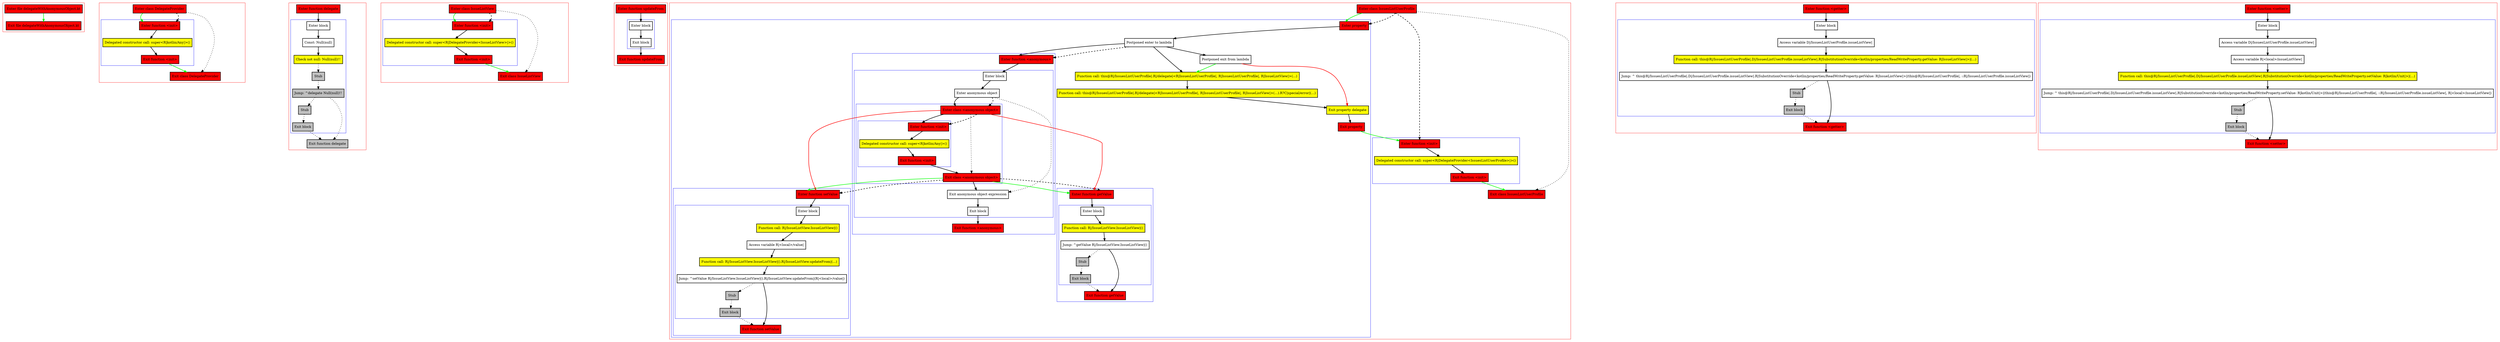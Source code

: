 digraph delegateWithAnonymousObject_kt {
    graph [nodesep=3]
    node [shape=box penwidth=2]
    edge [penwidth=2]

    subgraph cluster_0 {
        color=red
        0 [label="Enter file delegateWithAnonymousObject.kt" style="filled" fillcolor=red];
        1 [label="Exit file delegateWithAnonymousObject.kt" style="filled" fillcolor=red];
    }
    0 -> {1} [color=green];

    subgraph cluster_1 {
        color=red
        2 [label="Enter class DelegateProvider" style="filled" fillcolor=red];
        subgraph cluster_2 {
            color=blue
            3 [label="Enter function <init>" style="filled" fillcolor=red];
            4 [label="Delegated constructor call: super<R|kotlin/Any|>()" style="filled" fillcolor=yellow];
            5 [label="Exit function <init>" style="filled" fillcolor=red];
        }
        6 [label="Exit class DelegateProvider" style="filled" fillcolor=red];
    }
    2 -> {3} [color=green];
    2 -> {6} [style=dotted];
    2 -> {3} [style=dashed];
    3 -> {4};
    4 -> {5};
    5 -> {6} [color=green];

    subgraph cluster_3 {
        color=red
        7 [label="Enter function delegate" style="filled" fillcolor=red];
        subgraph cluster_4 {
            color=blue
            8 [label="Enter block"];
            9 [label="Const: Null(null)"];
            10 [label="Check not null: Null(null)!!" style="filled" fillcolor=yellow];
            11 [label="Stub" style="filled" fillcolor=gray];
            12 [label="Jump: ^delegate Null(null)!!" style="filled" fillcolor=gray];
            13 [label="Stub" style="filled" fillcolor=gray];
            14 [label="Exit block" style="filled" fillcolor=gray];
        }
        15 [label="Exit function delegate" style="filled" fillcolor=gray];
    }
    7 -> {8};
    8 -> {9};
    9 -> {10};
    10 -> {11} [style=dotted];
    11 -> {12} [style=dotted];
    12 -> {13 15} [style=dotted];
    13 -> {14} [style=dotted];
    14 -> {15} [style=dotted];

    subgraph cluster_5 {
        color=red
        16 [label="Enter class IssueListView" style="filled" fillcolor=red];
        subgraph cluster_6 {
            color=blue
            17 [label="Enter function <init>" style="filled" fillcolor=red];
            18 [label="Delegated constructor call: super<R|DelegateProvider<IssueListView>|>()" style="filled" fillcolor=yellow];
            19 [label="Exit function <init>" style="filled" fillcolor=red];
        }
        20 [label="Exit class IssueListView" style="filled" fillcolor=red];
    }
    16 -> {17} [color=green];
    16 -> {20} [style=dotted];
    16 -> {17} [style=dashed];
    17 -> {18};
    18 -> {19};
    19 -> {20} [color=green];

    subgraph cluster_7 {
        color=red
        21 [label="Enter function updateFrom" style="filled" fillcolor=red];
        subgraph cluster_8 {
            color=blue
            22 [label="Enter block"];
            23 [label="Exit block"];
        }
        24 [label="Exit function updateFrom" style="filled" fillcolor=red];
    }
    21 -> {22};
    22 -> {23};
    23 -> {24};

    subgraph cluster_9 {
        color=red
        25 [label="Enter class IssuesListUserProfile" style="filled" fillcolor=red];
        subgraph cluster_10 {
            color=blue
            26 [label="Enter property" style="filled" fillcolor=red];
            27 [label="Postponed enter to lambda"];
            subgraph cluster_11 {
                color=blue
                28 [label="Enter function <anonymous>" style="filled" fillcolor=red];
                subgraph cluster_12 {
                    color=blue
                    29 [label="Enter block"];
                    30 [label="Enter anonymous object"];
                    subgraph cluster_13 {
                        color=blue
                        31 [label="Enter class <anonymous object>" style="filled" fillcolor=red];
                        subgraph cluster_14 {
                            color=blue
                            32 [label="Enter function <init>" style="filled" fillcolor=red];
                            33 [label="Delegated constructor call: super<R|kotlin/Any|>()" style="filled" fillcolor=yellow];
                            34 [label="Exit function <init>" style="filled" fillcolor=red];
                        }
                        35 [label="Exit class <anonymous object>" style="filled" fillcolor=red];
                    }
                    36 [label="Exit anonymous object expression"];
                    37 [label="Exit block"];
                }
                38 [label="Exit function <anonymous>" style="filled" fillcolor=red];
            }
            subgraph cluster_15 {
                color=blue
                39 [label="Enter function setValue" style="filled" fillcolor=red];
                subgraph cluster_16 {
                    color=blue
                    40 [label="Enter block"];
                    41 [label="Function call: R|/IssueListView.IssueListView|()" style="filled" fillcolor=yellow];
                    42 [label="Access variable R|<local>/value|"];
                    43 [label="Function call: R|/IssueListView.IssueListView|().R|/IssueListView.updateFrom|(...)" style="filled" fillcolor=yellow];
                    44 [label="Jump: ^setValue R|/IssueListView.IssueListView|().R|/IssueListView.updateFrom|(R|<local>/value|)"];
                    45 [label="Stub" style="filled" fillcolor=gray];
                    46 [label="Exit block" style="filled" fillcolor=gray];
                }
                47 [label="Exit function setValue" style="filled" fillcolor=red];
            }
            subgraph cluster_17 {
                color=blue
                48 [label="Enter function getValue" style="filled" fillcolor=red];
                subgraph cluster_18 {
                    color=blue
                    49 [label="Enter block"];
                    50 [label="Function call: R|/IssueListView.IssueListView|()" style="filled" fillcolor=yellow];
                    51 [label="Jump: ^getValue R|/IssueListView.IssueListView|()"];
                    52 [label="Stub" style="filled" fillcolor=gray];
                    53 [label="Exit block" style="filled" fillcolor=gray];
                }
                54 [label="Exit function getValue" style="filled" fillcolor=red];
            }
            55 [label="Postponed exit from lambda"];
            56 [label="Function call: this@R|/IssuesListUserProfile|.R|/delegate|<R|IssuesListUserProfile|, R|IssuesListUserProfile|, R|IssueListView|>(...)" style="filled" fillcolor=yellow];
            57 [label="Function call: this@R|/IssuesListUserProfile|.R|/delegate|<R|IssuesListUserProfile|, R|IssuesListUserProfile|, R|IssueListView|>(...).R?C|special/error|(...)" style="filled" fillcolor=yellow];
            58 [label="Exit property delegate" style="filled" fillcolor=yellow];
            59 [label="Exit property" style="filled" fillcolor=red];
        }
        subgraph cluster_19 {
            color=blue
            60 [label="Enter function <init>" style="filled" fillcolor=red];
            61 [label="Delegated constructor call: super<R|DelegateProvider<IssuesListUserProfile>|>()" style="filled" fillcolor=yellow];
            62 [label="Exit function <init>" style="filled" fillcolor=red];
        }
        63 [label="Exit class IssuesListUserProfile" style="filled" fillcolor=red];
    }
    25 -> {26} [color=green];
    25 -> {63} [style=dotted];
    25 -> {26 60} [style=dashed];
    26 -> {27};
    27 -> {28 55 56};
    27 -> {28} [style=dashed];
    28 -> {29};
    29 -> {30};
    30 -> {31};
    30 -> {36} [style=dotted];
    30 -> {31} [style=dashed];
    31 -> {32};
    31 -> {39 48} [color=red];
    31 -> {35} [style=dotted];
    31 -> {32} [style=dashed];
    32 -> {33};
    33 -> {34};
    34 -> {35};
    35 -> {36};
    35 -> {39 48} [color=green];
    35 -> {39 48} [style=dashed];
    36 -> {37};
    37 -> {38};
    39 -> {40};
    40 -> {41};
    41 -> {42};
    42 -> {43};
    43 -> {44};
    44 -> {47};
    44 -> {45} [style=dotted];
    45 -> {46} [style=dotted];
    46 -> {47} [style=dotted];
    48 -> {49};
    49 -> {50};
    50 -> {51};
    51 -> {54};
    51 -> {52} [style=dotted];
    52 -> {53} [style=dotted];
    53 -> {54} [style=dotted];
    55 -> {56} [color=green];
    55 -> {58} [color=red];
    56 -> {57};
    57 -> {58};
    58 -> {59};
    59 -> {60} [color=green];
    60 -> {61};
    61 -> {62};
    62 -> {63} [color=green];

    subgraph cluster_20 {
        color=red
        64 [label="Enter function <getter>" style="filled" fillcolor=red];
        subgraph cluster_21 {
            color=blue
            65 [label="Enter block"];
            66 [label="Access variable D|/IssuesListUserProfile.issueListView|"];
            67 [label="Function call: this@R|/IssuesListUserProfile|.D|/IssuesListUserProfile.issueListView|.R|SubstitutionOverride<kotlin/properties/ReadWriteProperty.getValue: R|IssueListView|>|(...)" style="filled" fillcolor=yellow];
            68 [label="Jump: ^ this@R|/IssuesListUserProfile|.D|/IssuesListUserProfile.issueListView|.R|SubstitutionOverride<kotlin/properties/ReadWriteProperty.getValue: R|IssueListView|>|(this@R|/IssuesListUserProfile|, ::R|/IssuesListUserProfile.issueListView|)"];
            69 [label="Stub" style="filled" fillcolor=gray];
            70 [label="Exit block" style="filled" fillcolor=gray];
        }
        71 [label="Exit function <getter>" style="filled" fillcolor=red];
    }
    64 -> {65};
    65 -> {66};
    66 -> {67};
    67 -> {68};
    68 -> {71};
    68 -> {69} [style=dotted];
    69 -> {70} [style=dotted];
    70 -> {71} [style=dotted];

    subgraph cluster_22 {
        color=red
        72 [label="Enter function <setter>" style="filled" fillcolor=red];
        subgraph cluster_23 {
            color=blue
            73 [label="Enter block"];
            74 [label="Access variable D|/IssuesListUserProfile.issueListView|"];
            75 [label="Access variable R|<local>/issueListView|"];
            76 [label="Function call: this@R|/IssuesListUserProfile|.D|/IssuesListUserProfile.issueListView|.R|SubstitutionOverride<kotlin/properties/ReadWriteProperty.setValue: R|kotlin/Unit|>|(...)" style="filled" fillcolor=yellow];
            77 [label="Jump: ^ this@R|/IssuesListUserProfile|.D|/IssuesListUserProfile.issueListView|.R|SubstitutionOverride<kotlin/properties/ReadWriteProperty.setValue: R|kotlin/Unit|>|(this@R|/IssuesListUserProfile|, ::R|/IssuesListUserProfile.issueListView|, R|<local>/issueListView|)"];
            78 [label="Stub" style="filled" fillcolor=gray];
            79 [label="Exit block" style="filled" fillcolor=gray];
        }
        80 [label="Exit function <setter>" style="filled" fillcolor=red];
    }
    72 -> {73};
    73 -> {74};
    74 -> {75};
    75 -> {76};
    76 -> {77};
    77 -> {80};
    77 -> {78} [style=dotted];
    78 -> {79} [style=dotted];
    79 -> {80} [style=dotted];

}
